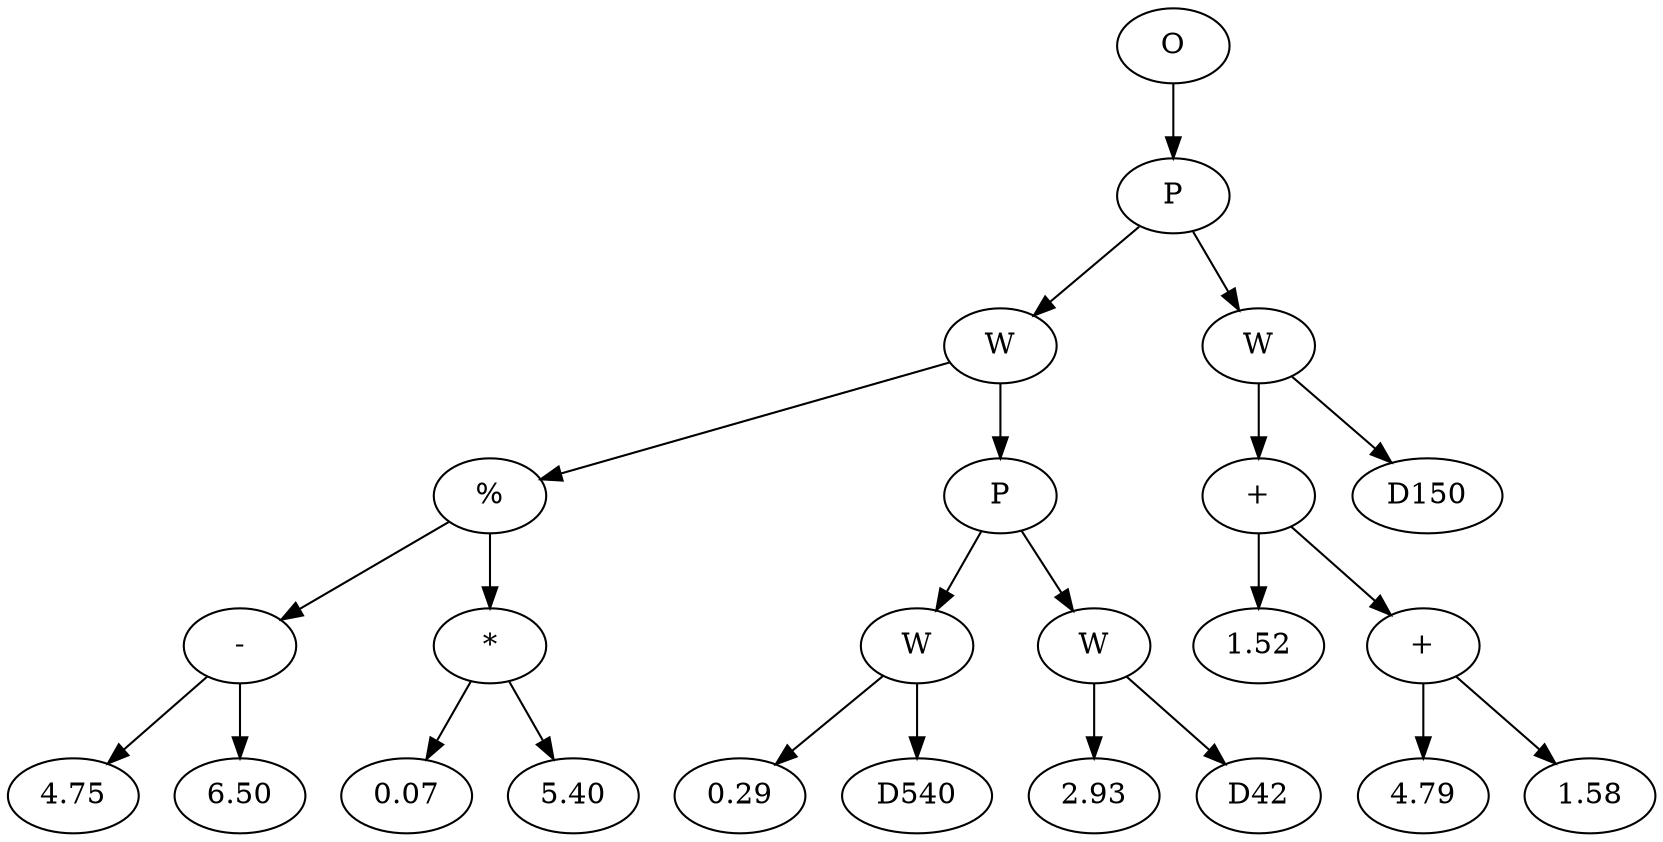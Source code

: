 // Tree
digraph {
	16340748 [label=O]
	16340749 [label=P]
	16340748 -> 16340749
	16340750 [label=W]
	16340749 -> 16340750
	16340751 [label="%"]
	16340750 -> 16340751
	16340752 [label="-"]
	16340751 -> 16340752
	16340753 [label=4.75]
	16340752 -> 16340753
	16340754 [label=6.50]
	16340752 -> 16340754
	16340755 [label="*"]
	16340751 -> 16340755
	16340756 [label=0.07]
	16340755 -> 16340756
	16340757 [label=5.40]
	16340755 -> 16340757
	16340758 [label=P]
	16340750 -> 16340758
	16340759 [label=W]
	16340758 -> 16340759
	16340760 [label=0.29]
	16340759 -> 16340760
	16340761 [label=D540]
	16340759 -> 16340761
	16340762 [label=W]
	16340758 -> 16340762
	16340763 [label=2.93]
	16340762 -> 16340763
	16340764 [label=D42]
	16340762 -> 16340764
	16340765 [label=W]
	16340749 -> 16340765
	16340766 [label="+"]
	16340765 -> 16340766
	16340767 [label=1.52]
	16340766 -> 16340767
	16340768 [label="+"]
	16340766 -> 16340768
	16340769 [label=4.79]
	16340768 -> 16340769
	16340770 [label=1.58]
	16340768 -> 16340770
	16340771 [label=D150]
	16340765 -> 16340771
}
